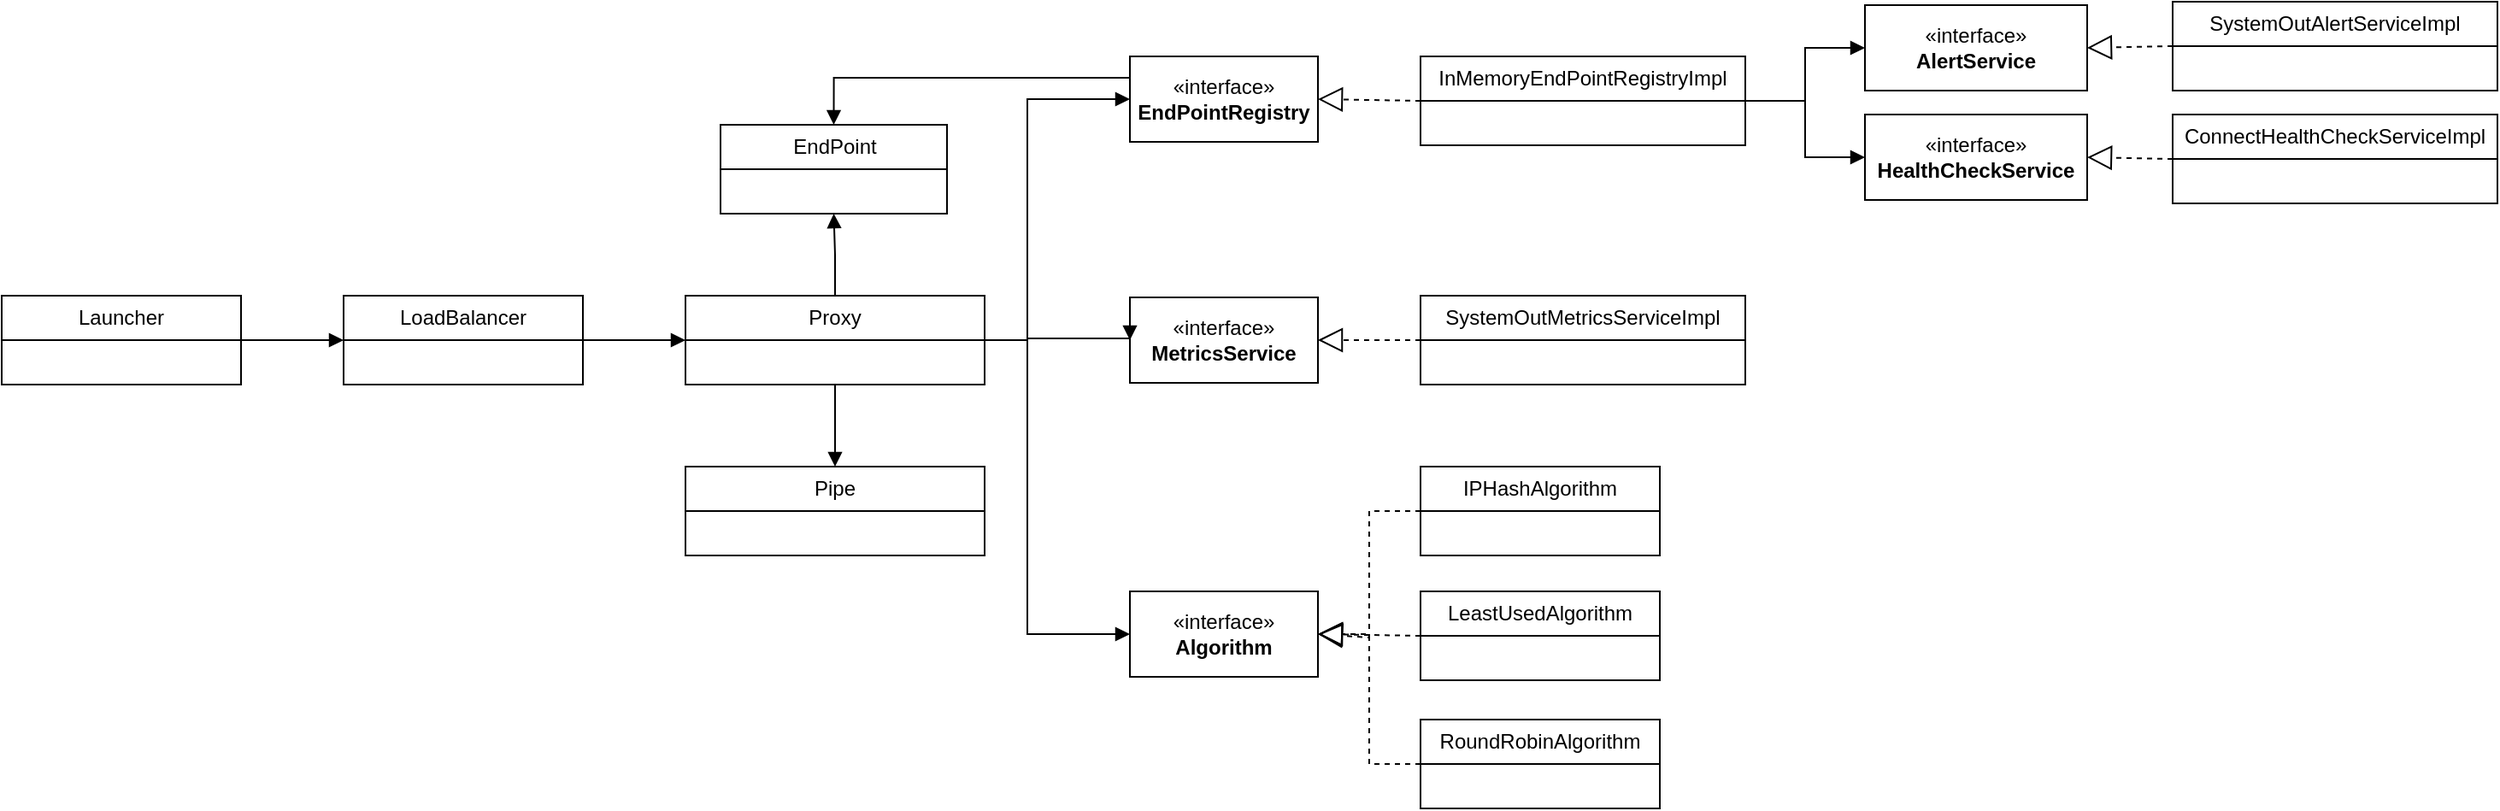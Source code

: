 <mxfile version="26.0.16">
  <diagram name="Page-1" id="dbqcunaT0eiVZBuxsVKp">
    <mxGraphModel dx="1552" dy="772" grid="1" gridSize="10" guides="1" tooltips="1" connect="1" arrows="1" fold="1" page="1" pageScale="1" pageWidth="827" pageHeight="1169" math="0" shadow="0">
      <root>
        <mxCell id="0" />
        <mxCell id="1" parent="0" />
        <mxCell id="gO1K1MzVKFmecInwmLxQ-4" value="«interface»&lt;br&gt;&lt;b&gt;AlertService&lt;/b&gt;" style="html=1;whiteSpace=wrap;" vertex="1" parent="1">
          <mxGeometry x="1210" y="190" width="130" height="50" as="geometry" />
        </mxCell>
        <mxCell id="gO1K1MzVKFmecInwmLxQ-5" value="SystemOutAlertServiceImpl" style="swimlane;fontStyle=0;childLayout=stackLayout;horizontal=1;startSize=26;fillColor=none;horizontalStack=0;resizeParent=1;resizeParentMax=0;resizeLast=0;collapsible=1;marginBottom=0;whiteSpace=wrap;html=1;" vertex="1" parent="1">
          <mxGeometry x="1390" y="188" width="190" height="52" as="geometry" />
        </mxCell>
        <mxCell id="gO1K1MzVKFmecInwmLxQ-9" value="Launcher" style="swimlane;fontStyle=0;childLayout=stackLayout;horizontal=1;startSize=26;fillColor=none;horizontalStack=0;resizeParent=1;resizeParentMax=0;resizeLast=0;collapsible=1;marginBottom=0;whiteSpace=wrap;html=1;" vertex="1" parent="1">
          <mxGeometry x="120" y="360" width="140" height="52" as="geometry" />
        </mxCell>
        <mxCell id="gO1K1MzVKFmecInwmLxQ-13" value="LoadBalancer" style="swimlane;fontStyle=0;childLayout=stackLayout;horizontal=1;startSize=26;fillColor=none;horizontalStack=0;resizeParent=1;resizeParentMax=0;resizeLast=0;collapsible=1;marginBottom=0;whiteSpace=wrap;html=1;" vertex="1" parent="1">
          <mxGeometry x="320" y="360" width="140" height="52" as="geometry" />
        </mxCell>
        <mxCell id="gO1K1MzVKFmecInwmLxQ-15" value="" style="endArrow=block;dashed=1;endFill=0;endSize=12;html=1;rounded=0;exitX=0;exitY=0.5;exitDx=0;exitDy=0;entryX=1;entryY=0.5;entryDx=0;entryDy=0;" edge="1" parent="1" source="gO1K1MzVKFmecInwmLxQ-5" target="gO1K1MzVKFmecInwmLxQ-4">
          <mxGeometry width="160" relative="1" as="geometry">
            <mxPoint x="1235" y="-74" as="sourcePoint" />
            <mxPoint x="1395" y="-74" as="targetPoint" />
          </mxGeometry>
        </mxCell>
        <mxCell id="gO1K1MzVKFmecInwmLxQ-17" value="«interface»&lt;br&gt;&lt;b&gt;Algorithm&lt;/b&gt;" style="html=1;whiteSpace=wrap;" vertex="1" parent="1">
          <mxGeometry x="780" y="533" width="110" height="50" as="geometry" />
        </mxCell>
        <mxCell id="gO1K1MzVKFmecInwmLxQ-18" value="IPHashAlgorithm" style="swimlane;fontStyle=0;childLayout=stackLayout;horizontal=1;startSize=26;fillColor=none;horizontalStack=0;resizeParent=1;resizeParentMax=0;resizeLast=0;collapsible=1;marginBottom=0;whiteSpace=wrap;html=1;" vertex="1" parent="1">
          <mxGeometry x="950" y="460" width="140" height="52" as="geometry" />
        </mxCell>
        <mxCell id="gO1K1MzVKFmecInwmLxQ-22" value="LeastUsedAlgorithm" style="swimlane;fontStyle=0;childLayout=stackLayout;horizontal=1;startSize=26;fillColor=none;horizontalStack=0;resizeParent=1;resizeParentMax=0;resizeLast=0;collapsible=1;marginBottom=0;whiteSpace=wrap;html=1;" vertex="1" parent="1">
          <mxGeometry x="950" y="533" width="140" height="52" as="geometry" />
        </mxCell>
        <mxCell id="gO1K1MzVKFmecInwmLxQ-23" value="RoundRobinAlgorithm" style="swimlane;fontStyle=0;childLayout=stackLayout;horizontal=1;startSize=26;fillColor=none;horizontalStack=0;resizeParent=1;resizeParentMax=0;resizeLast=0;collapsible=1;marginBottom=0;whiteSpace=wrap;html=1;" vertex="1" parent="1">
          <mxGeometry x="950" y="608" width="140" height="52" as="geometry" />
        </mxCell>
        <mxCell id="gO1K1MzVKFmecInwmLxQ-24" value="" style="endArrow=block;dashed=1;endFill=0;endSize=12;html=1;rounded=0;exitX=0;exitY=0.5;exitDx=0;exitDy=0;entryX=1;entryY=0.5;entryDx=0;entryDy=0;" edge="1" parent="1" source="gO1K1MzVKFmecInwmLxQ-22" target="gO1K1MzVKFmecInwmLxQ-17">
          <mxGeometry width="160" relative="1" as="geometry">
            <mxPoint x="733" y="720" as="sourcePoint" />
            <mxPoint x="733" y="670" as="targetPoint" />
          </mxGeometry>
        </mxCell>
        <mxCell id="gO1K1MzVKFmecInwmLxQ-25" value="" style="endArrow=block;dashed=1;endFill=0;endSize=12;html=1;rounded=0;exitX=0;exitY=0.5;exitDx=0;exitDy=0;entryX=1;entryY=0.5;entryDx=0;entryDy=0;" edge="1" parent="1" source="gO1K1MzVKFmecInwmLxQ-18" target="gO1K1MzVKFmecInwmLxQ-17">
          <mxGeometry width="160" relative="1" as="geometry">
            <mxPoint x="1080" y="820" as="sourcePoint" />
            <mxPoint x="1080" y="680" as="targetPoint" />
            <Array as="points">
              <mxPoint x="920" y="486" />
              <mxPoint x="920" y="560" />
            </Array>
          </mxGeometry>
        </mxCell>
        <mxCell id="gO1K1MzVKFmecInwmLxQ-26" value="" style="endArrow=block;dashed=1;endFill=0;endSize=12;html=1;rounded=0;exitX=0;exitY=0.5;exitDx=0;exitDy=0;entryX=1;entryY=0.5;entryDx=0;entryDy=0;" edge="1" parent="1" source="gO1K1MzVKFmecInwmLxQ-23" target="gO1K1MzVKFmecInwmLxQ-17">
          <mxGeometry width="160" relative="1" as="geometry">
            <mxPoint x="1090" y="830" as="sourcePoint" />
            <mxPoint x="1090" y="690" as="targetPoint" />
            <Array as="points">
              <mxPoint x="920" y="634" />
              <mxPoint x="920" y="558" />
            </Array>
          </mxGeometry>
        </mxCell>
        <mxCell id="gO1K1MzVKFmecInwmLxQ-31" value="EndPoint" style="swimlane;fontStyle=0;childLayout=stackLayout;horizontal=1;startSize=26;fillColor=none;horizontalStack=0;resizeParent=1;resizeParentMax=0;resizeLast=0;collapsible=1;marginBottom=0;whiteSpace=wrap;html=1;" vertex="1" parent="1">
          <mxGeometry x="540.5" y="260" width="132.5" height="52" as="geometry" />
        </mxCell>
        <mxCell id="gO1K1MzVKFmecInwmLxQ-35" value="InMemoryEndPointRegistryImpl" style="swimlane;fontStyle=0;childLayout=stackLayout;horizontal=1;startSize=26;fillColor=none;horizontalStack=0;resizeParent=1;resizeParentMax=0;resizeLast=0;collapsible=1;marginBottom=0;whiteSpace=wrap;html=1;" vertex="1" parent="1">
          <mxGeometry x="950" y="220" width="190" height="52" as="geometry" />
        </mxCell>
        <mxCell id="gO1K1MzVKFmecInwmLxQ-36" value="«interface»&lt;br&gt;&lt;b&gt;EndPointRegistry&lt;/b&gt;" style="html=1;whiteSpace=wrap;" vertex="1" parent="1">
          <mxGeometry x="780" y="220" width="110" height="50" as="geometry" />
        </mxCell>
        <mxCell id="gO1K1MzVKFmecInwmLxQ-37" value="" style="endArrow=block;dashed=1;endFill=0;endSize=12;html=1;rounded=0;entryX=1;entryY=0.5;entryDx=0;entryDy=0;exitX=0;exitY=0.5;exitDx=0;exitDy=0;" edge="1" parent="1" source="gO1K1MzVKFmecInwmLxQ-35" target="gO1K1MzVKFmecInwmLxQ-36">
          <mxGeometry width="160" relative="1" as="geometry">
            <mxPoint x="930" y="310" as="sourcePoint" />
            <mxPoint x="890" y="244.5" as="targetPoint" />
          </mxGeometry>
        </mxCell>
        <mxCell id="gO1K1MzVKFmecInwmLxQ-38" value="«interface»&lt;br&gt;&lt;b&gt;HealthCheckService&lt;/b&gt;" style="html=1;whiteSpace=wrap;" vertex="1" parent="1">
          <mxGeometry x="1210" y="254" width="130" height="50" as="geometry" />
        </mxCell>
        <mxCell id="gO1K1MzVKFmecInwmLxQ-39" value="ConnectHealthCheckServiceImpl" style="swimlane;fontStyle=0;childLayout=stackLayout;horizontal=1;startSize=26;fillColor=none;horizontalStack=0;resizeParent=1;resizeParentMax=0;resizeLast=0;collapsible=1;marginBottom=0;whiteSpace=wrap;html=1;" vertex="1" parent="1">
          <mxGeometry x="1390" y="254" width="190" height="52" as="geometry" />
        </mxCell>
        <mxCell id="gO1K1MzVKFmecInwmLxQ-40" value="" style="endArrow=block;dashed=1;endFill=0;endSize=12;html=1;rounded=0;exitX=0;exitY=0.5;exitDx=0;exitDy=0;entryX=1;entryY=0.5;entryDx=0;entryDy=0;" edge="1" parent="1" source="gO1K1MzVKFmecInwmLxQ-39" target="gO1K1MzVKFmecInwmLxQ-38">
          <mxGeometry width="160" relative="1" as="geometry">
            <mxPoint x="1445" y="-74" as="sourcePoint" />
            <mxPoint x="1605" y="-74" as="targetPoint" />
          </mxGeometry>
        </mxCell>
        <mxCell id="gO1K1MzVKFmecInwmLxQ-41" value="Pipe" style="swimlane;fontStyle=0;childLayout=stackLayout;horizontal=1;startSize=26;fillColor=none;horizontalStack=0;resizeParent=1;resizeParentMax=0;resizeLast=0;collapsible=1;marginBottom=0;whiteSpace=wrap;html=1;" vertex="1" parent="1">
          <mxGeometry x="520" y="460" width="175" height="52" as="geometry" />
        </mxCell>
        <mxCell id="gO1K1MzVKFmecInwmLxQ-42" value="«interface»&lt;br&gt;&lt;b&gt;MetricsService&lt;/b&gt;" style="html=1;whiteSpace=wrap;" vertex="1" parent="1">
          <mxGeometry x="780" y="361" width="110" height="50" as="geometry" />
        </mxCell>
        <mxCell id="gO1K1MzVKFmecInwmLxQ-43" value="SystemOutMetricsServiceImpl" style="swimlane;fontStyle=0;childLayout=stackLayout;horizontal=1;startSize=26;fillColor=none;horizontalStack=0;resizeParent=1;resizeParentMax=0;resizeLast=0;collapsible=1;marginBottom=0;whiteSpace=wrap;html=1;" vertex="1" parent="1">
          <mxGeometry x="950" y="360" width="190" height="52" as="geometry" />
        </mxCell>
        <mxCell id="gO1K1MzVKFmecInwmLxQ-44" value="" style="endArrow=block;dashed=1;endFill=0;endSize=12;html=1;rounded=0;exitX=0;exitY=0.5;exitDx=0;exitDy=0;entryX=1;entryY=0.5;entryDx=0;entryDy=0;" edge="1" parent="1" source="gO1K1MzVKFmecInwmLxQ-43" target="gO1K1MzVKFmecInwmLxQ-42">
          <mxGeometry width="160" relative="1" as="geometry">
            <mxPoint x="725" y="390" as="sourcePoint" />
            <mxPoint x="885" y="390" as="targetPoint" />
          </mxGeometry>
        </mxCell>
        <mxCell id="gO1K1MzVKFmecInwmLxQ-45" value="Proxy" style="swimlane;fontStyle=0;childLayout=stackLayout;horizontal=1;startSize=26;fillColor=none;horizontalStack=0;resizeParent=1;resizeParentMax=0;resizeLast=0;collapsible=1;marginBottom=0;whiteSpace=wrap;html=1;" vertex="1" parent="1">
          <mxGeometry x="520" y="360" width="175" height="52" as="geometry" />
        </mxCell>
        <mxCell id="gO1K1MzVKFmecInwmLxQ-47" value="" style="endArrow=block;endFill=1;html=1;edgeStyle=orthogonalEdgeStyle;align=left;verticalAlign=top;rounded=0;exitX=1;exitY=0.5;exitDx=0;exitDy=0;" edge="1" parent="1" source="gO1K1MzVKFmecInwmLxQ-9" target="gO1K1MzVKFmecInwmLxQ-13">
          <mxGeometry x="-1" relative="1" as="geometry">
            <mxPoint x="720" y="388" as="sourcePoint" />
            <mxPoint x="880" y="388" as="targetPoint" />
          </mxGeometry>
        </mxCell>
        <mxCell id="gO1K1MzVKFmecInwmLxQ-49" value="" style="endArrow=block;endFill=1;html=1;edgeStyle=orthogonalEdgeStyle;align=left;verticalAlign=top;rounded=0;exitX=0.5;exitY=1;exitDx=0;exitDy=0;entryX=0.5;entryY=0;entryDx=0;entryDy=0;" edge="1" parent="1" source="gO1K1MzVKFmecInwmLxQ-45" target="gO1K1MzVKFmecInwmLxQ-41">
          <mxGeometry x="-1" relative="1" as="geometry">
            <mxPoint x="617" y="481" as="sourcePoint" />
            <mxPoint x="617" y="691" as="targetPoint" />
          </mxGeometry>
        </mxCell>
        <mxCell id="gO1K1MzVKFmecInwmLxQ-56" value="" style="endArrow=block;endFill=1;html=1;edgeStyle=orthogonalEdgeStyle;align=left;verticalAlign=top;rounded=0;exitX=1;exitY=0.5;exitDx=0;exitDy=0;entryX=0;entryY=0.5;entryDx=0;entryDy=0;" edge="1" parent="1" source="gO1K1MzVKFmecInwmLxQ-35" target="gO1K1MzVKFmecInwmLxQ-4">
          <mxGeometry x="-1" relative="1" as="geometry">
            <mxPoint x="638" y="522" as="sourcePoint" />
            <mxPoint x="638" y="670" as="targetPoint" />
          </mxGeometry>
        </mxCell>
        <mxCell id="gO1K1MzVKFmecInwmLxQ-58" value="" style="endArrow=block;endFill=1;html=1;edgeStyle=orthogonalEdgeStyle;align=left;verticalAlign=top;rounded=0;exitX=1;exitY=0.5;exitDx=0;exitDy=0;entryX=0;entryY=0.5;entryDx=0;entryDy=0;" edge="1" parent="1" source="gO1K1MzVKFmecInwmLxQ-35" target="gO1K1MzVKFmecInwmLxQ-38">
          <mxGeometry x="-1" relative="1" as="geometry">
            <mxPoint x="1150" y="256" as="sourcePoint" />
            <mxPoint x="1220" y="225" as="targetPoint" />
          </mxGeometry>
        </mxCell>
        <mxCell id="gO1K1MzVKFmecInwmLxQ-60" value="" style="endArrow=block;endFill=1;html=1;edgeStyle=orthogonalEdgeStyle;align=left;verticalAlign=top;rounded=0;exitX=1;exitY=0.5;exitDx=0;exitDy=0;entryX=0;entryY=0.5;entryDx=0;entryDy=0;" edge="1" parent="1" source="gO1K1MzVKFmecInwmLxQ-13" target="gO1K1MzVKFmecInwmLxQ-45">
          <mxGeometry x="-1" relative="1" as="geometry">
            <mxPoint x="370" y="160" as="sourcePoint" />
            <mxPoint x="370" y="370" as="targetPoint" />
          </mxGeometry>
        </mxCell>
        <mxCell id="gO1K1MzVKFmecInwmLxQ-61" value="" style="endArrow=block;endFill=1;html=1;edgeStyle=orthogonalEdgeStyle;align=left;verticalAlign=top;rounded=0;exitX=1;exitY=0.5;exitDx=0;exitDy=0;entryX=0;entryY=0.5;entryDx=0;entryDy=0;" edge="1" parent="1" source="gO1K1MzVKFmecInwmLxQ-45" target="gO1K1MzVKFmecInwmLxQ-36">
          <mxGeometry x="-1" relative="1" as="geometry">
            <mxPoint x="440" y="396" as="sourcePoint" />
            <mxPoint x="530" y="396" as="targetPoint" />
            <Array as="points">
              <mxPoint x="720" y="386" />
              <mxPoint x="720" y="245" />
            </Array>
          </mxGeometry>
        </mxCell>
        <mxCell id="gO1K1MzVKFmecInwmLxQ-63" value="" style="endArrow=block;endFill=1;html=1;edgeStyle=orthogonalEdgeStyle;align=left;verticalAlign=top;rounded=0;exitX=1;exitY=0.5;exitDx=0;exitDy=0;entryX=0;entryY=0.5;entryDx=0;entryDy=0;" edge="1" parent="1" source="gO1K1MzVKFmecInwmLxQ-45" target="gO1K1MzVKFmecInwmLxQ-42">
          <mxGeometry x="-1" relative="1" as="geometry">
            <mxPoint x="590" y="220" as="sourcePoint" />
            <mxPoint x="675" y="79" as="targetPoint" />
            <Array as="points">
              <mxPoint x="720" y="386" />
              <mxPoint x="720" y="385" />
            </Array>
          </mxGeometry>
        </mxCell>
        <mxCell id="gO1K1MzVKFmecInwmLxQ-64" value="" style="endArrow=block;endFill=1;html=1;edgeStyle=orthogonalEdgeStyle;align=left;verticalAlign=top;rounded=0;exitX=1;exitY=0.5;exitDx=0;exitDy=0;entryX=0;entryY=0.5;entryDx=0;entryDy=0;" edge="1" parent="1" source="gO1K1MzVKFmecInwmLxQ-45" target="gO1K1MzVKFmecInwmLxQ-17">
          <mxGeometry x="-1" relative="1" as="geometry">
            <mxPoint x="705" y="396" as="sourcePoint" />
            <mxPoint x="790" y="396" as="targetPoint" />
            <Array as="points">
              <mxPoint x="720" y="386" />
              <mxPoint x="720" y="558" />
            </Array>
          </mxGeometry>
        </mxCell>
        <mxCell id="gO1K1MzVKFmecInwmLxQ-65" value="" style="endArrow=block;endFill=1;html=1;edgeStyle=orthogonalEdgeStyle;align=left;verticalAlign=top;rounded=0;exitX=0.5;exitY=0;exitDx=0;exitDy=0;entryX=0.5;entryY=1;entryDx=0;entryDy=0;" edge="1" parent="1" source="gO1K1MzVKFmecInwmLxQ-45" target="gO1K1MzVKFmecInwmLxQ-31">
          <mxGeometry x="-1" relative="1" as="geometry">
            <mxPoint x="618" y="422" as="sourcePoint" />
            <mxPoint x="618" y="570" as="targetPoint" />
          </mxGeometry>
        </mxCell>
        <mxCell id="gO1K1MzVKFmecInwmLxQ-66" value="" style="endArrow=block;endFill=1;html=1;edgeStyle=orthogonalEdgeStyle;align=left;verticalAlign=top;rounded=0;exitX=0;exitY=0.25;exitDx=0;exitDy=0;entryX=0.5;entryY=0;entryDx=0;entryDy=0;" edge="1" parent="1" source="gO1K1MzVKFmecInwmLxQ-36" target="gO1K1MzVKFmecInwmLxQ-31">
          <mxGeometry x="-1" relative="1" as="geometry">
            <mxPoint x="618" y="370" as="sourcePoint" />
            <mxPoint x="618" y="280" as="targetPoint" />
          </mxGeometry>
        </mxCell>
      </root>
    </mxGraphModel>
  </diagram>
</mxfile>
